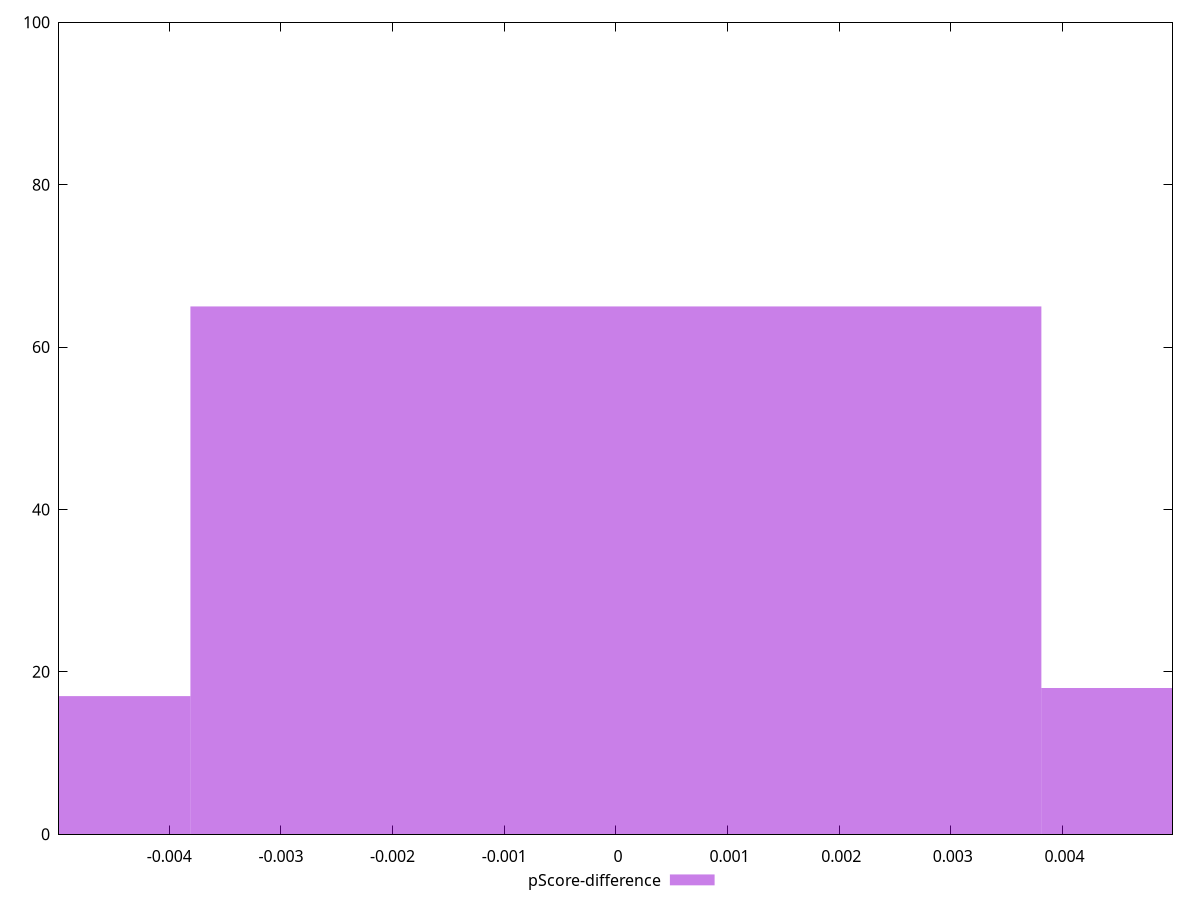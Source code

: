 reset

$pScoreDifference <<EOF
0 65
0.007621180372511078 18
-0.007621180372511078 17
EOF

set key outside below
set boxwidth 0.007621180372511078
set xrange [-0.004987432366728273:0.004984979741901818]
set yrange [0:100]
set trange [0:100]
set style fill transparent solid 0.5 noborder
set terminal svg size 640, 490 enhanced background rgb 'white'
set output "report_00019_2021-02-10T18-14-37.922Z//largest-contentful-paint/samples/pages+cached+noadtech+nomedia+nocss/pScore-difference/histogram.svg"

plot $pScoreDifference title "pScore-difference" with boxes

reset
